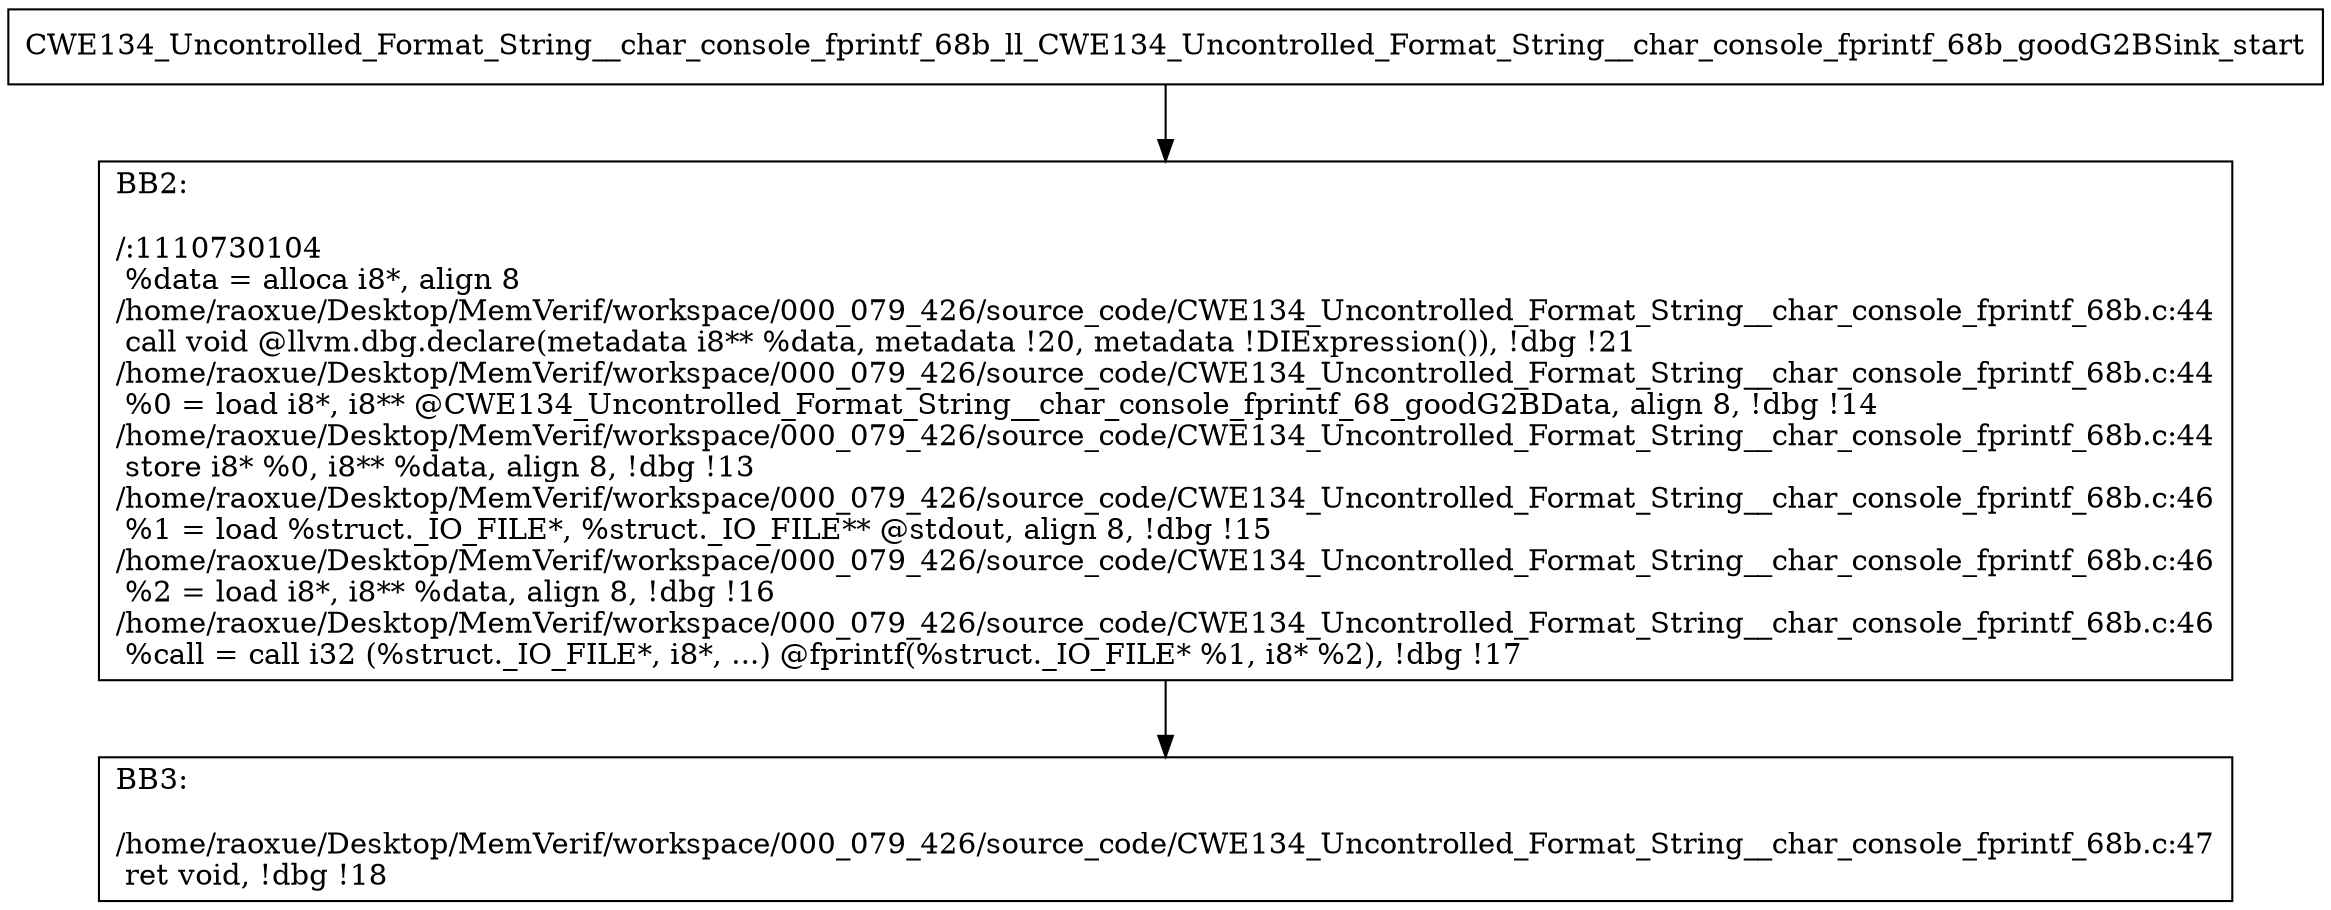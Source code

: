 digraph "CFG for'CWE134_Uncontrolled_Format_String__char_console_fprintf_68b_ll_CWE134_Uncontrolled_Format_String__char_console_fprintf_68b_goodG2BSink' function" {
	BBCWE134_Uncontrolled_Format_String__char_console_fprintf_68b_ll_CWE134_Uncontrolled_Format_String__char_console_fprintf_68b_goodG2BSink_start[shape=record,label="{CWE134_Uncontrolled_Format_String__char_console_fprintf_68b_ll_CWE134_Uncontrolled_Format_String__char_console_fprintf_68b_goodG2BSink_start}"];
	BBCWE134_Uncontrolled_Format_String__char_console_fprintf_68b_ll_CWE134_Uncontrolled_Format_String__char_console_fprintf_68b_goodG2BSink_start-> CWE134_Uncontrolled_Format_String__char_console_fprintf_68b_ll_CWE134_Uncontrolled_Format_String__char_console_fprintf_68b_goodG2BSinkBB2;
	CWE134_Uncontrolled_Format_String__char_console_fprintf_68b_ll_CWE134_Uncontrolled_Format_String__char_console_fprintf_68b_goodG2BSinkBB2 [shape=record, label="{BB2:\l\l/:1110730104\l
  %data = alloca i8*, align 8\l
/home/raoxue/Desktop/MemVerif/workspace/000_079_426/source_code/CWE134_Uncontrolled_Format_String__char_console_fprintf_68b.c:44\l
  call void @llvm.dbg.declare(metadata i8** %data, metadata !20, metadata !DIExpression()), !dbg !21\l
/home/raoxue/Desktop/MemVerif/workspace/000_079_426/source_code/CWE134_Uncontrolled_Format_String__char_console_fprintf_68b.c:44\l
  %0 = load i8*, i8** @CWE134_Uncontrolled_Format_String__char_console_fprintf_68_goodG2BData, align 8, !dbg !14\l
/home/raoxue/Desktop/MemVerif/workspace/000_079_426/source_code/CWE134_Uncontrolled_Format_String__char_console_fprintf_68b.c:44\l
  store i8* %0, i8** %data, align 8, !dbg !13\l
/home/raoxue/Desktop/MemVerif/workspace/000_079_426/source_code/CWE134_Uncontrolled_Format_String__char_console_fprintf_68b.c:46\l
  %1 = load %struct._IO_FILE*, %struct._IO_FILE** @stdout, align 8, !dbg !15\l
/home/raoxue/Desktop/MemVerif/workspace/000_079_426/source_code/CWE134_Uncontrolled_Format_String__char_console_fprintf_68b.c:46\l
  %2 = load i8*, i8** %data, align 8, !dbg !16\l
/home/raoxue/Desktop/MemVerif/workspace/000_079_426/source_code/CWE134_Uncontrolled_Format_String__char_console_fprintf_68b.c:46\l
  %call = call i32 (%struct._IO_FILE*, i8*, ...) @fprintf(%struct._IO_FILE* %1, i8* %2), !dbg !17\l
}"];
	CWE134_Uncontrolled_Format_String__char_console_fprintf_68b_ll_CWE134_Uncontrolled_Format_String__char_console_fprintf_68b_goodG2BSinkBB2-> CWE134_Uncontrolled_Format_String__char_console_fprintf_68b_ll_CWE134_Uncontrolled_Format_String__char_console_fprintf_68b_goodG2BSinkBB3;
	CWE134_Uncontrolled_Format_String__char_console_fprintf_68b_ll_CWE134_Uncontrolled_Format_String__char_console_fprintf_68b_goodG2BSinkBB3 [shape=record, label="{BB3:\l\l/home/raoxue/Desktop/MemVerif/workspace/000_079_426/source_code/CWE134_Uncontrolled_Format_String__char_console_fprintf_68b.c:47\l
  ret void, !dbg !18\l
}"];
}
